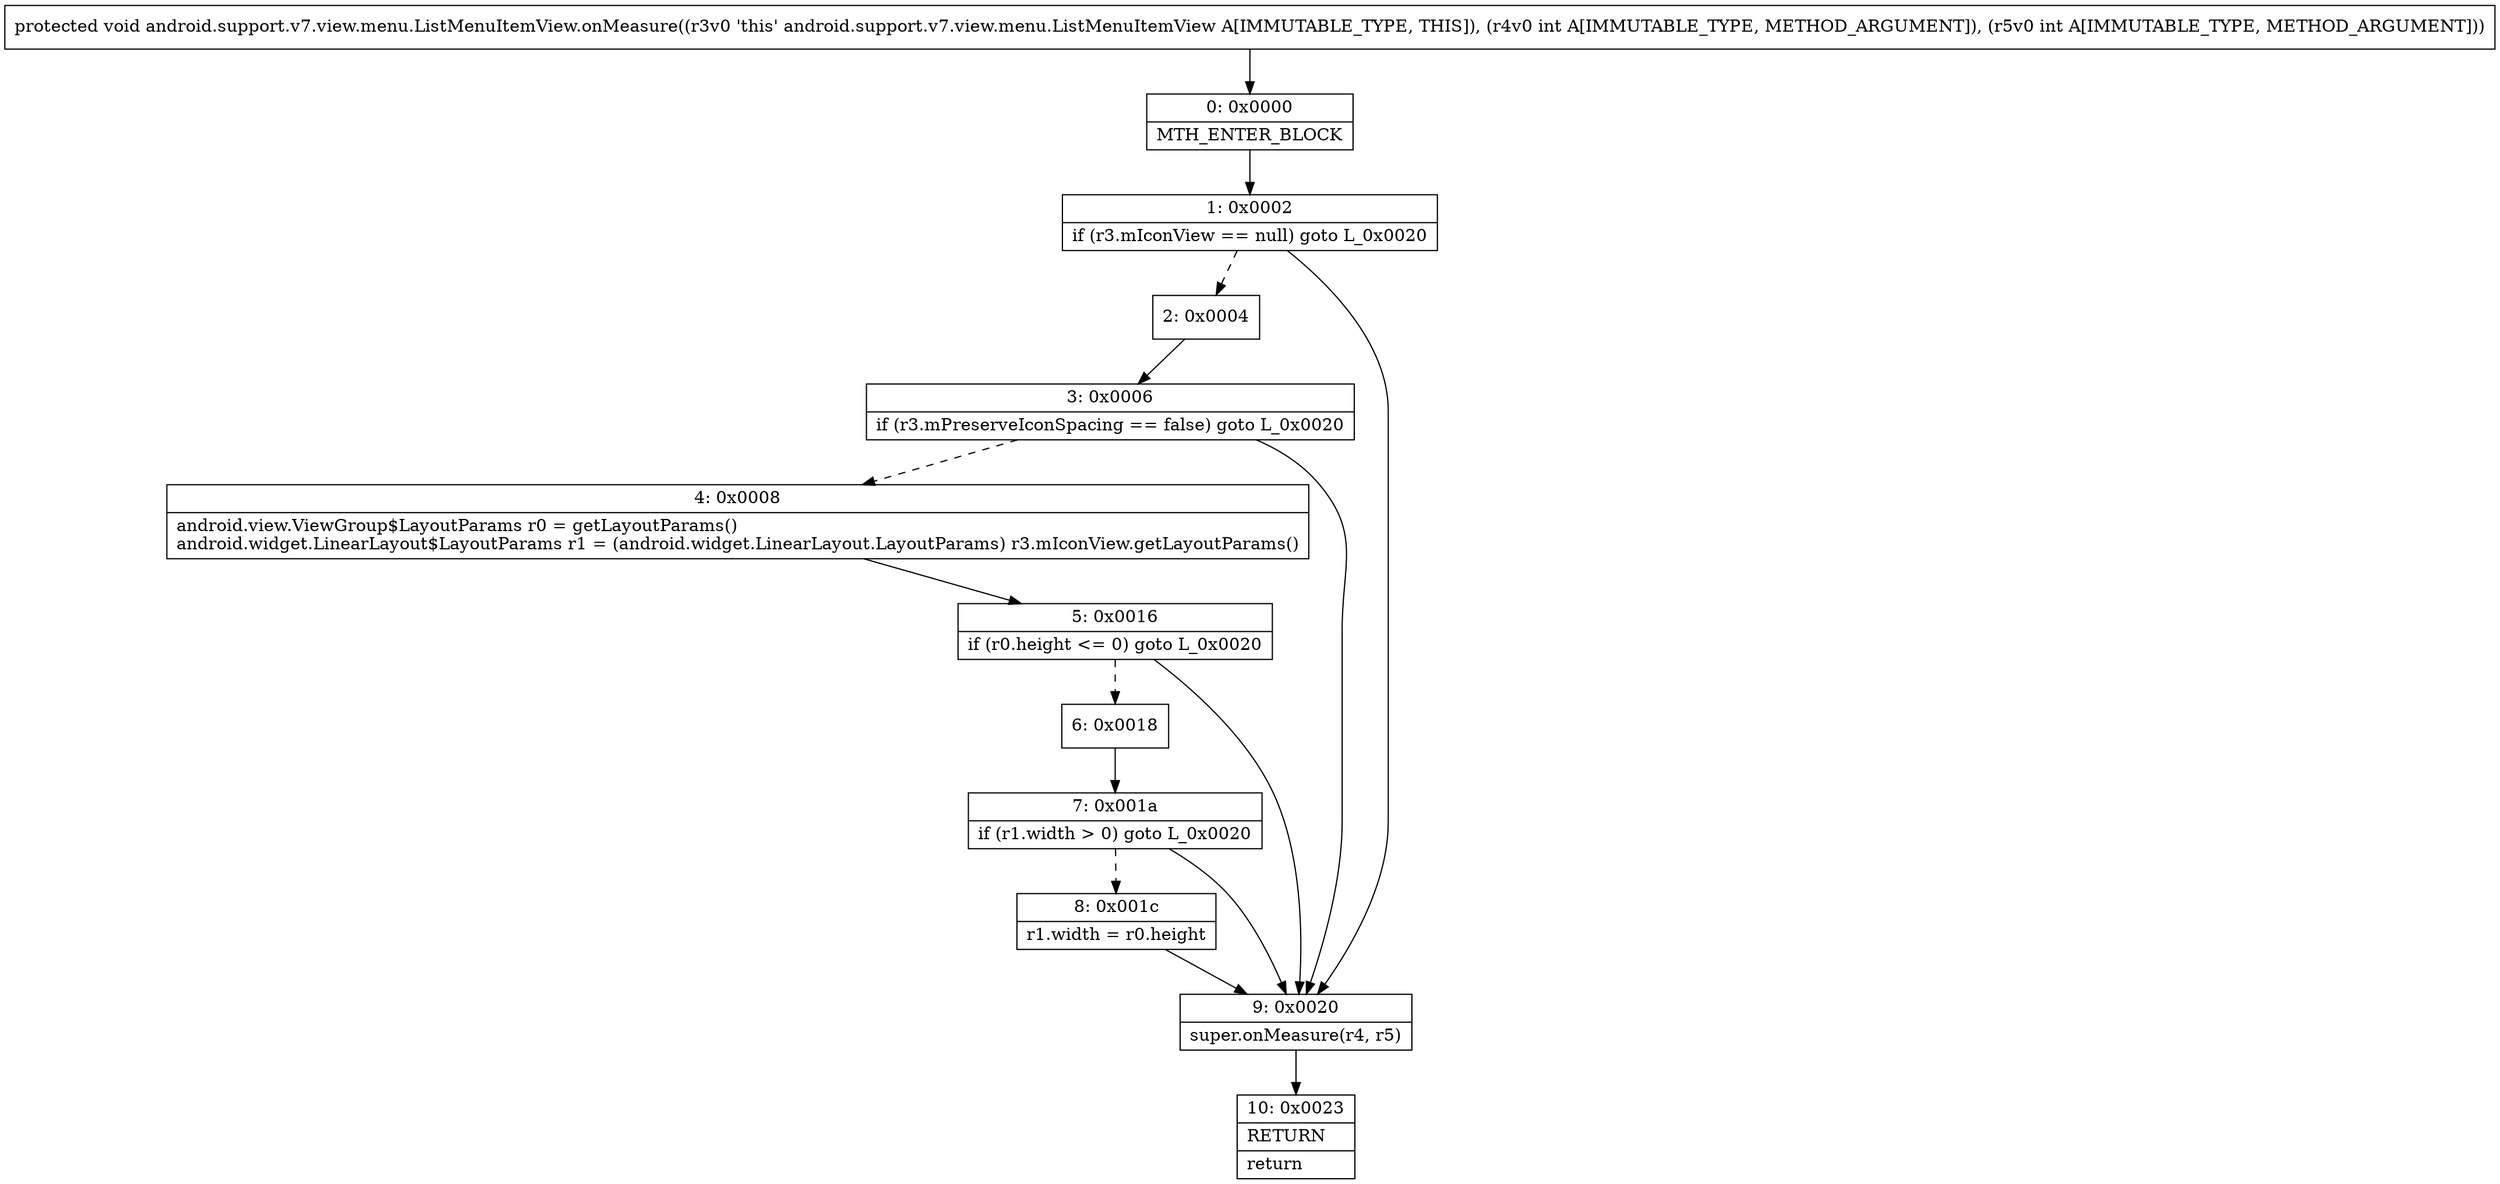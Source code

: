 digraph "CFG forandroid.support.v7.view.menu.ListMenuItemView.onMeasure(II)V" {
Node_0 [shape=record,label="{0\:\ 0x0000|MTH_ENTER_BLOCK\l}"];
Node_1 [shape=record,label="{1\:\ 0x0002|if (r3.mIconView == null) goto L_0x0020\l}"];
Node_2 [shape=record,label="{2\:\ 0x0004}"];
Node_3 [shape=record,label="{3\:\ 0x0006|if (r3.mPreserveIconSpacing == false) goto L_0x0020\l}"];
Node_4 [shape=record,label="{4\:\ 0x0008|android.view.ViewGroup$LayoutParams r0 = getLayoutParams()\landroid.widget.LinearLayout$LayoutParams r1 = (android.widget.LinearLayout.LayoutParams) r3.mIconView.getLayoutParams()\l}"];
Node_5 [shape=record,label="{5\:\ 0x0016|if (r0.height \<= 0) goto L_0x0020\l}"];
Node_6 [shape=record,label="{6\:\ 0x0018}"];
Node_7 [shape=record,label="{7\:\ 0x001a|if (r1.width \> 0) goto L_0x0020\l}"];
Node_8 [shape=record,label="{8\:\ 0x001c|r1.width = r0.height\l}"];
Node_9 [shape=record,label="{9\:\ 0x0020|super.onMeasure(r4, r5)\l}"];
Node_10 [shape=record,label="{10\:\ 0x0023|RETURN\l|return\l}"];
MethodNode[shape=record,label="{protected void android.support.v7.view.menu.ListMenuItemView.onMeasure((r3v0 'this' android.support.v7.view.menu.ListMenuItemView A[IMMUTABLE_TYPE, THIS]), (r4v0 int A[IMMUTABLE_TYPE, METHOD_ARGUMENT]), (r5v0 int A[IMMUTABLE_TYPE, METHOD_ARGUMENT])) }"];
MethodNode -> Node_0;
Node_0 -> Node_1;
Node_1 -> Node_2[style=dashed];
Node_1 -> Node_9;
Node_2 -> Node_3;
Node_3 -> Node_4[style=dashed];
Node_3 -> Node_9;
Node_4 -> Node_5;
Node_5 -> Node_6[style=dashed];
Node_5 -> Node_9;
Node_6 -> Node_7;
Node_7 -> Node_8[style=dashed];
Node_7 -> Node_9;
Node_8 -> Node_9;
Node_9 -> Node_10;
}

